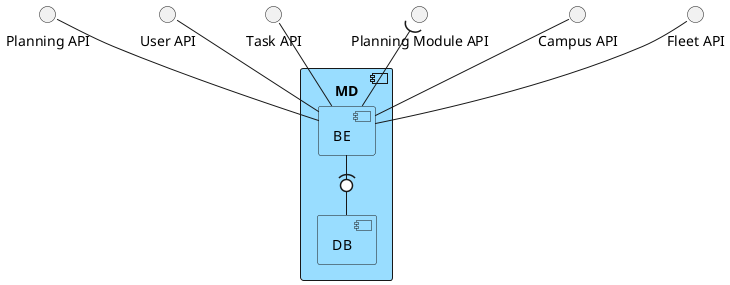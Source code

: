 @startuml Implementation_MD_View_lv3

<style>
component {
    BackgroundColor #99ddff
}
</style>

interface "Campus API" as campus_API
interface "Fleet API" as fleet_API
interface "Task API" as task_API
interface "Planning API" as planning_API
interface "Planning Module API" as planning_module_API
interface "User API" as user_API

component MD {
    component "BE" as be
    component "DB" as db

    be -(0- db
}
be -up- fleet_API
be -up- campus_API
be -up-( planning_module_API
be -up- task_API
be -up- user_API
be -up- planning_API



@enduml